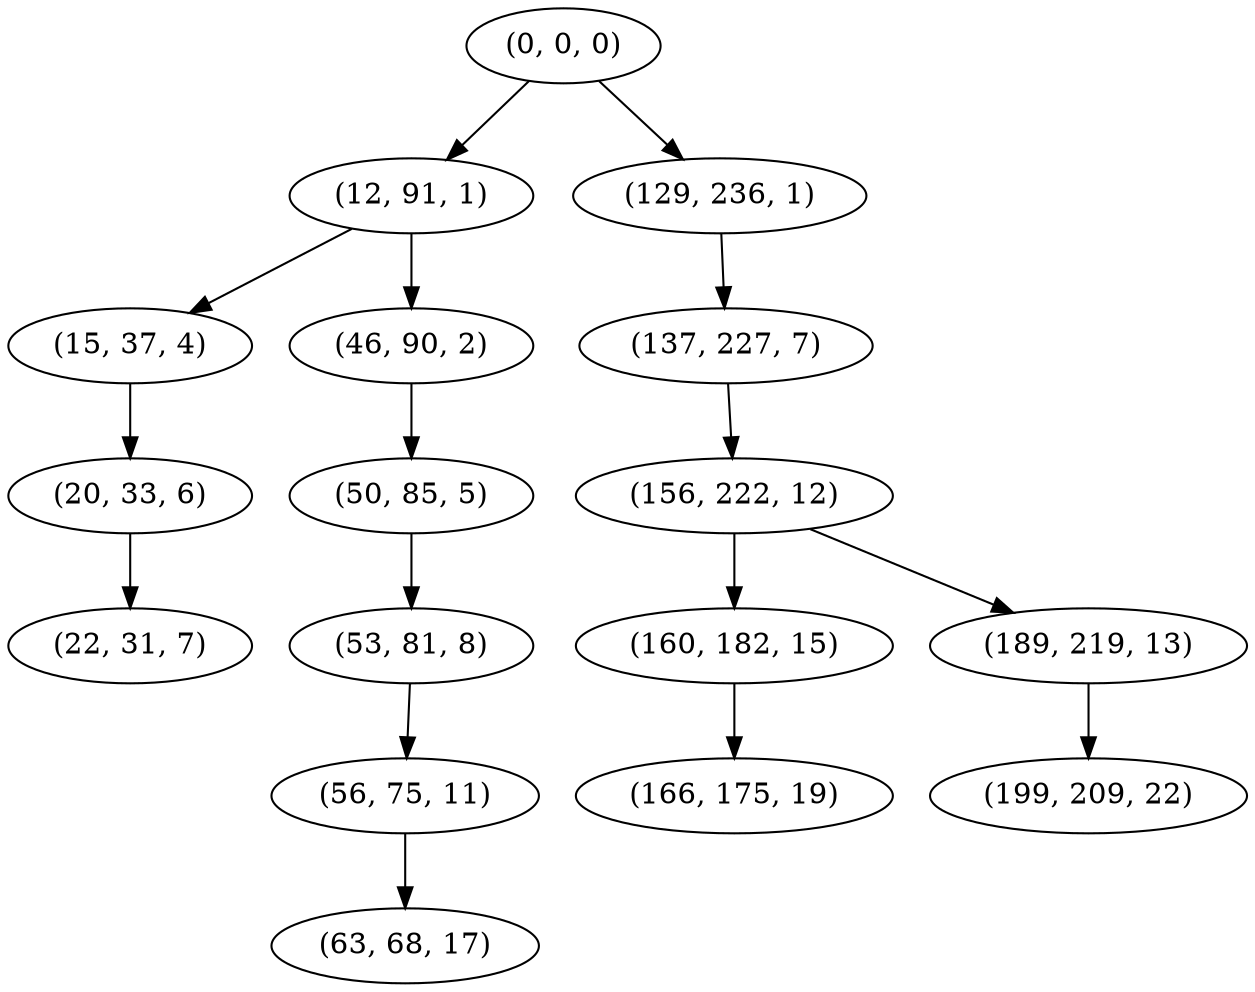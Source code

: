 digraph tree {
    "(0, 0, 0)";
    "(12, 91, 1)";
    "(15, 37, 4)";
    "(20, 33, 6)";
    "(22, 31, 7)";
    "(46, 90, 2)";
    "(50, 85, 5)";
    "(53, 81, 8)";
    "(56, 75, 11)";
    "(63, 68, 17)";
    "(129, 236, 1)";
    "(137, 227, 7)";
    "(156, 222, 12)";
    "(160, 182, 15)";
    "(166, 175, 19)";
    "(189, 219, 13)";
    "(199, 209, 22)";
    "(0, 0, 0)" -> "(12, 91, 1)";
    "(0, 0, 0)" -> "(129, 236, 1)";
    "(12, 91, 1)" -> "(15, 37, 4)";
    "(12, 91, 1)" -> "(46, 90, 2)";
    "(15, 37, 4)" -> "(20, 33, 6)";
    "(20, 33, 6)" -> "(22, 31, 7)";
    "(46, 90, 2)" -> "(50, 85, 5)";
    "(50, 85, 5)" -> "(53, 81, 8)";
    "(53, 81, 8)" -> "(56, 75, 11)";
    "(56, 75, 11)" -> "(63, 68, 17)";
    "(129, 236, 1)" -> "(137, 227, 7)";
    "(137, 227, 7)" -> "(156, 222, 12)";
    "(156, 222, 12)" -> "(160, 182, 15)";
    "(156, 222, 12)" -> "(189, 219, 13)";
    "(160, 182, 15)" -> "(166, 175, 19)";
    "(189, 219, 13)" -> "(199, 209, 22)";
}
